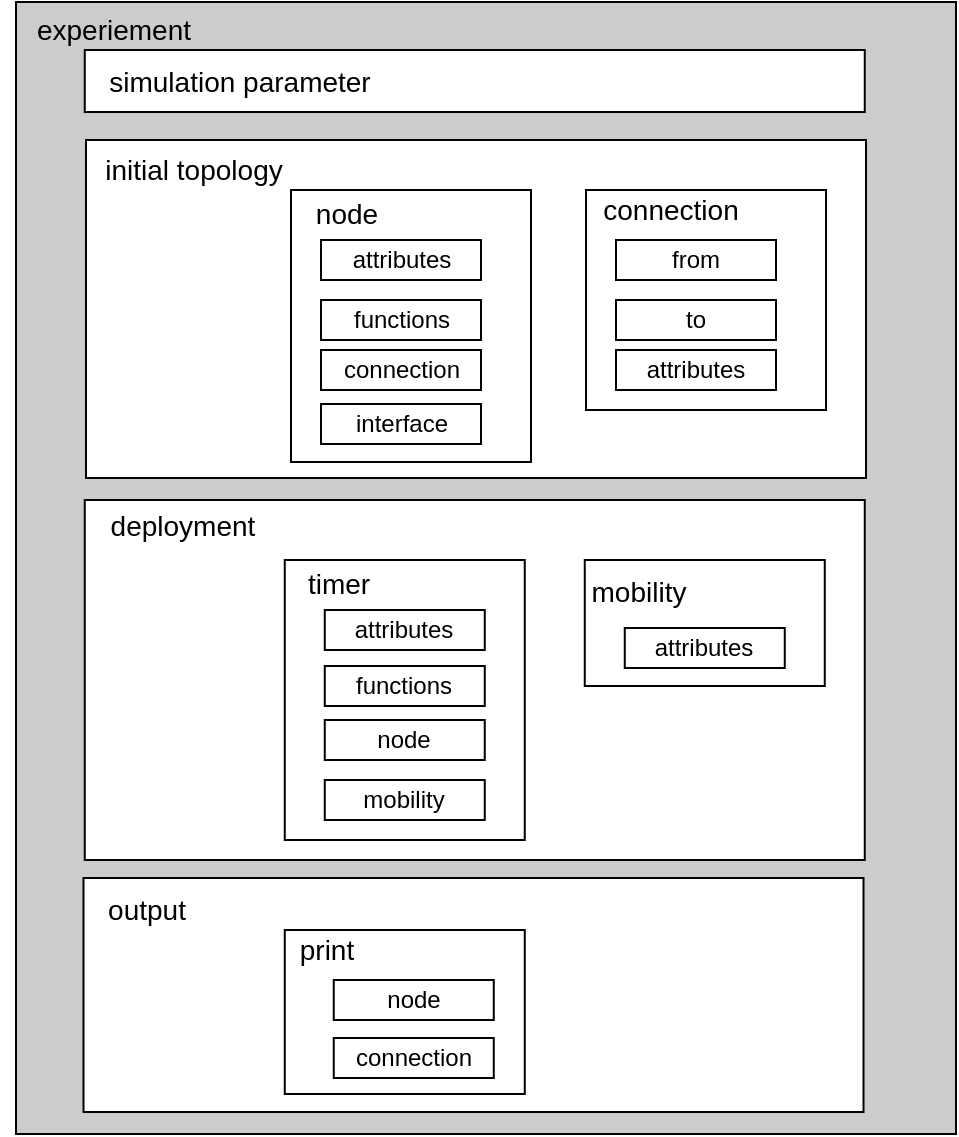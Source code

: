 <mxfile version="12.7.1" type="github">
  <diagram name="Page-1" id="929967ad-93f9-6ef4-fab6-5d389245f69c">
    <mxGraphModel dx="946" dy="477" grid="0" gridSize="10" guides="1" tooltips="1" connect="1" arrows="1" fold="1" page="1" pageScale="1.5" pageWidth="1169" pageHeight="826" background="none" math="0" shadow="0">
      <root>
        <mxCell id="0" style=";html=1;" />
        <mxCell id="1" style=";html=1;" parent="0" />
        <mxCell id="5Qe0i08L96EMoIZPyxdd-1" value="" style="rounded=0;whiteSpace=wrap;html=1;fillColor=#CCCCCC;" parent="1" vertex="1">
          <mxGeometry x="360" y="576" width="470" height="566" as="geometry" />
        </mxCell>
        <mxCell id="5Qe0i08L96EMoIZPyxdd-61" value="" style="rounded=0;whiteSpace=wrap;html=1;fillColor=#FFFFFF;" parent="1" vertex="1">
          <mxGeometry x="393.75" y="1014" width="390" height="117" as="geometry" />
        </mxCell>
        <mxCell id="5Qe0i08L96EMoIZPyxdd-2" value="" style="rounded=0;whiteSpace=wrap;html=1;fillColor=#FFFFFF;" parent="1" vertex="1">
          <mxGeometry x="394.38" y="600" width="390" height="31" as="geometry" />
        </mxCell>
        <mxCell id="5Qe0i08L96EMoIZPyxdd-3" value="&lt;span style=&quot;font-size: 14px&quot;&gt;simulation parameter&lt;/span&gt;" style="text;html=1;strokeColor=none;fillColor=none;align=center;verticalAlign=middle;whiteSpace=wrap;rounded=0;" parent="1" vertex="1">
          <mxGeometry x="393.75" y="605.5" width="156" height="20" as="geometry" />
        </mxCell>
        <mxCell id="5Qe0i08L96EMoIZPyxdd-4" value="" style="rounded=0;whiteSpace=wrap;html=1;fillColor=#FFFFFF;" parent="1" vertex="1">
          <mxGeometry x="395" y="645" width="390" height="169" as="geometry" />
        </mxCell>
        <mxCell id="5Qe0i08L96EMoIZPyxdd-5" value="&lt;font style=&quot;font-size: 14px&quot;&gt;initial topology&lt;/font&gt;" style="text;html=1;strokeColor=none;fillColor=none;align=center;verticalAlign=middle;whiteSpace=wrap;rounded=0;" parent="1" vertex="1">
          <mxGeometry x="393.75" y="650" width="110" height="20" as="geometry" />
        </mxCell>
        <mxCell id="5Qe0i08L96EMoIZPyxdd-7" value="" style="rounded=0;whiteSpace=wrap;html=1;fillColor=#FFFFFF;" parent="1" vertex="1">
          <mxGeometry x="394.38" y="825" width="390" height="180" as="geometry" />
        </mxCell>
        <mxCell id="5Qe0i08L96EMoIZPyxdd-8" value="&lt;font style=&quot;font-size: 14px&quot;&gt;deployment&lt;/font&gt;" style="text;html=1;strokeColor=none;fillColor=none;align=center;verticalAlign=middle;whiteSpace=wrap;rounded=0;" parent="1" vertex="1">
          <mxGeometry x="371" y="828" width="145" height="20" as="geometry" />
        </mxCell>
        <mxCell id="5Qe0i08L96EMoIZPyxdd-10" value="&lt;font style=&quot;font-size: 14px&quot;&gt;output&lt;/font&gt;" style="text;html=1;strokeColor=none;fillColor=none;align=center;verticalAlign=middle;whiteSpace=wrap;rounded=0;" parent="1" vertex="1">
          <mxGeometry x="352.5" y="1020" width="145" height="20" as="geometry" />
        </mxCell>
        <mxCell id="5Qe0i08L96EMoIZPyxdd-11" value="" style="rounded=0;whiteSpace=wrap;html=1;fillColor=#FFFFFF;" parent="1" vertex="1">
          <mxGeometry x="494.38" y="1040" width="120" height="82" as="geometry" />
        </mxCell>
        <mxCell id="5Qe0i08L96EMoIZPyxdd-21" value="" style="group" parent="1" vertex="1" connectable="0">
          <mxGeometry x="449.38" y="855" width="165" height="140" as="geometry" />
        </mxCell>
        <mxCell id="5Qe0i08L96EMoIZPyxdd-18" value="" style="rounded=0;whiteSpace=wrap;html=1;fillColor=#FFFFFF;" parent="5Qe0i08L96EMoIZPyxdd-21" vertex="1">
          <mxGeometry x="45" width="120" height="140" as="geometry" />
        </mxCell>
        <mxCell id="5Qe0i08L96EMoIZPyxdd-17" value="&lt;font style=&quot;font-size: 14px&quot;&gt;timer&lt;/font&gt;" style="text;html=1;strokeColor=none;fillColor=none;align=center;verticalAlign=middle;whiteSpace=wrap;rounded=0;" parent="5Qe0i08L96EMoIZPyxdd-21" vertex="1">
          <mxGeometry y="2" width="145" height="20" as="geometry" />
        </mxCell>
        <mxCell id="5Qe0i08L96EMoIZPyxdd-54" value="attributes" style="rounded=0;whiteSpace=wrap;html=1;fillColor=#FFFFFF;" parent="5Qe0i08L96EMoIZPyxdd-21" vertex="1">
          <mxGeometry x="65" y="25" width="80" height="20" as="geometry" />
        </mxCell>
        <mxCell id="5Qe0i08L96EMoIZPyxdd-55" value="functions" style="rounded=0;whiteSpace=wrap;html=1;fillColor=#FFFFFF;" parent="5Qe0i08L96EMoIZPyxdd-21" vertex="1">
          <mxGeometry x="65" y="53" width="80" height="20" as="geometry" />
        </mxCell>
        <mxCell id="5Qe0i08L96EMoIZPyxdd-56" value="node" style="rounded=0;whiteSpace=wrap;html=1;fillColor=#FFFFFF;" parent="5Qe0i08L96EMoIZPyxdd-21" vertex="1">
          <mxGeometry x="65" y="80" width="80" height="20" as="geometry" />
        </mxCell>
        <mxCell id="5Qe0i08L96EMoIZPyxdd-57" value="mobility" style="rounded=0;whiteSpace=wrap;html=1;fillColor=#FFFFFF;" parent="5Qe0i08L96EMoIZPyxdd-21" vertex="1">
          <mxGeometry x="65" y="110" width="80" height="20" as="geometry" />
        </mxCell>
        <mxCell id="5Qe0i08L96EMoIZPyxdd-25" value="" style="group" parent="1" vertex="1" connectable="0">
          <mxGeometry x="600" y="670" width="165" height="110" as="geometry" />
        </mxCell>
        <mxCell id="5Qe0i08L96EMoIZPyxdd-26" value="" style="rounded=0;whiteSpace=wrap;html=1;fillColor=#FFFFFF;" parent="5Qe0i08L96EMoIZPyxdd-25" vertex="1">
          <mxGeometry x="45" width="120" height="110" as="geometry" />
        </mxCell>
        <mxCell id="5Qe0i08L96EMoIZPyxdd-27" value="&lt;font style=&quot;font-size: 14px&quot;&gt;connection&lt;/font&gt;" style="text;html=1;strokeColor=none;fillColor=none;align=center;verticalAlign=middle;whiteSpace=wrap;rounded=0;" parent="5Qe0i08L96EMoIZPyxdd-25" vertex="1">
          <mxGeometry x="15" width="145" height="20" as="geometry" />
        </mxCell>
        <mxCell id="5Qe0i08L96EMoIZPyxdd-43" value="from" style="rounded=0;whiteSpace=wrap;html=1;fillColor=#FFFFFF;" parent="5Qe0i08L96EMoIZPyxdd-25" vertex="1">
          <mxGeometry x="60" y="25" width="80" height="20" as="geometry" />
        </mxCell>
        <mxCell id="5Qe0i08L96EMoIZPyxdd-44" value="to" style="rounded=0;whiteSpace=wrap;html=1;fillColor=#FFFFFF;" parent="5Qe0i08L96EMoIZPyxdd-25" vertex="1">
          <mxGeometry x="60" y="55" width="80" height="20" as="geometry" />
        </mxCell>
        <mxCell id="5Qe0i08L96EMoIZPyxdd-45" value="attributes" style="rounded=0;whiteSpace=wrap;html=1;fillColor=#FFFFFF;" parent="5Qe0i08L96EMoIZPyxdd-25" vertex="1">
          <mxGeometry x="60" y="80" width="80" height="20" as="geometry" />
        </mxCell>
        <mxCell id="5Qe0i08L96EMoIZPyxdd-28" value="&lt;span style=&quot;font-size: 14px&quot;&gt;experiement&lt;/span&gt;" style="text;html=1;strokeColor=none;fillColor=none;align=center;verticalAlign=middle;whiteSpace=wrap;rounded=0;" parent="1" vertex="1">
          <mxGeometry x="369.38" y="580" width="80" height="20" as="geometry" />
        </mxCell>
        <mxCell id="5Qe0i08L96EMoIZPyxdd-46" value="" style="rounded=0;whiteSpace=wrap;html=1;fillColor=#FFFFFF;" parent="1" vertex="1">
          <mxGeometry x="497.5" y="670" width="120" height="136" as="geometry" />
        </mxCell>
        <mxCell id="5Qe0i08L96EMoIZPyxdd-47" value="&lt;font style=&quot;font-size: 14px&quot;&gt;node&lt;/font&gt;" style="text;html=1;strokeColor=none;fillColor=none;align=center;verticalAlign=middle;whiteSpace=wrap;rounded=0;" parent="1" vertex="1">
          <mxGeometry x="452.5" y="672" width="145" height="20" as="geometry" />
        </mxCell>
        <mxCell id="5Qe0i08L96EMoIZPyxdd-48" value="attributes" style="rounded=0;whiteSpace=wrap;html=1;fillColor=#FFFFFF;" parent="1" vertex="1">
          <mxGeometry x="512.5" y="695" width="80" height="20" as="geometry" />
        </mxCell>
        <mxCell id="5Qe0i08L96EMoIZPyxdd-49" value="functions" style="rounded=0;whiteSpace=wrap;html=1;fillColor=#FFFFFF;" parent="1" vertex="1">
          <mxGeometry x="512.5" y="725" width="80" height="20" as="geometry" />
        </mxCell>
        <mxCell id="5Qe0i08L96EMoIZPyxdd-50" value="connection" style="rounded=0;whiteSpace=wrap;html=1;fillColor=#FFFFFF;" parent="1" vertex="1">
          <mxGeometry x="512.5" y="750" width="80" height="20" as="geometry" />
        </mxCell>
        <mxCell id="5Qe0i08L96EMoIZPyxdd-51" value="" style="group" parent="1" vertex="1" connectable="0">
          <mxGeometry x="599.38" y="855" width="165" height="63" as="geometry" />
        </mxCell>
        <mxCell id="5Qe0i08L96EMoIZPyxdd-52" value="" style="rounded=0;whiteSpace=wrap;html=1;fillColor=#FFFFFF;" parent="5Qe0i08L96EMoIZPyxdd-51" vertex="1">
          <mxGeometry x="45" width="120" height="63" as="geometry" />
        </mxCell>
        <mxCell id="5Qe0i08L96EMoIZPyxdd-53" value="&lt;font style=&quot;font-size: 14px&quot;&gt;mobility&lt;/font&gt;" style="text;html=1;strokeColor=none;fillColor=none;align=center;verticalAlign=middle;whiteSpace=wrap;rounded=0;" parent="5Qe0i08L96EMoIZPyxdd-51" vertex="1">
          <mxGeometry y="6" width="145" height="20" as="geometry" />
        </mxCell>
        <mxCell id="5Qe0i08L96EMoIZPyxdd-58" value="attributes" style="rounded=0;whiteSpace=wrap;html=1;fillColor=#FFFFFF;" parent="5Qe0i08L96EMoIZPyxdd-51" vertex="1">
          <mxGeometry x="65" y="34" width="80" height="20" as="geometry" />
        </mxCell>
        <mxCell id="5Qe0i08L96EMoIZPyxdd-63" value="node" style="rounded=0;whiteSpace=wrap;html=1;fillColor=#FFFFFF;" parent="1" vertex="1">
          <mxGeometry x="518.88" y="1065" width="80" height="20" as="geometry" />
        </mxCell>
        <mxCell id="5Qe0i08L96EMoIZPyxdd-64" value="connection" style="rounded=0;whiteSpace=wrap;html=1;fillColor=#FFFFFF;" parent="1" vertex="1">
          <mxGeometry x="518.88" y="1094" width="80" height="20" as="geometry" />
        </mxCell>
        <mxCell id="5Qe0i08L96EMoIZPyxdd-65" value="interface" style="rounded=0;whiteSpace=wrap;html=1;fillColor=#FFFFFF;" parent="1" vertex="1">
          <mxGeometry x="512.5" y="777" width="80" height="20" as="geometry" />
        </mxCell>
        <mxCell id="8bPRrZk837UZEJNE2kn6-2" value="&lt;font style=&quot;font-size: 14px&quot;&gt;print&lt;/font&gt;" style="text;html=1;strokeColor=none;fillColor=none;align=center;verticalAlign=middle;whiteSpace=wrap;rounded=0;" vertex="1" parent="1">
          <mxGeometry x="443" y="1040" width="145" height="20" as="geometry" />
        </mxCell>
      </root>
    </mxGraphModel>
  </diagram>
</mxfile>
